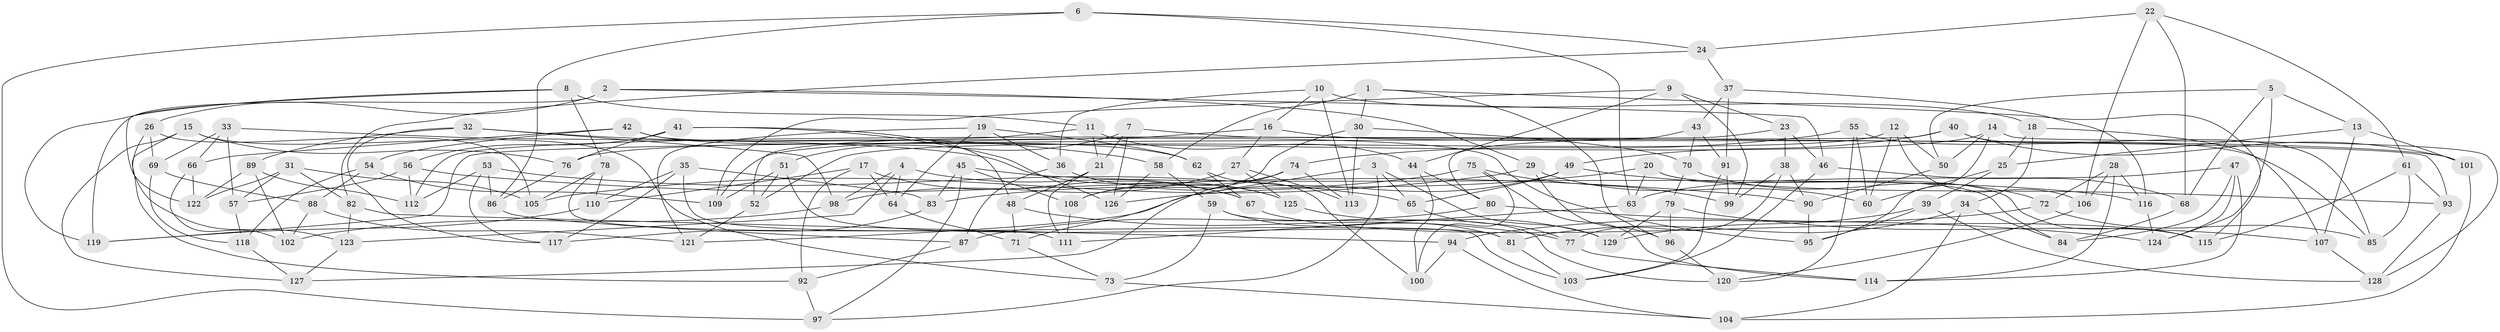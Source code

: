 // Generated by graph-tools (version 1.1) at 2025/11/02/27/25 16:11:50]
// undirected, 129 vertices, 258 edges
graph export_dot {
graph [start="1"]
  node [color=gray90,style=filled];
  1;
  2;
  3;
  4;
  5;
  6;
  7;
  8;
  9;
  10;
  11;
  12;
  13;
  14;
  15;
  16;
  17;
  18;
  19;
  20;
  21;
  22;
  23;
  24;
  25;
  26;
  27;
  28;
  29;
  30;
  31;
  32;
  33;
  34;
  35;
  36;
  37;
  38;
  39;
  40;
  41;
  42;
  43;
  44;
  45;
  46;
  47;
  48;
  49;
  50;
  51;
  52;
  53;
  54;
  55;
  56;
  57;
  58;
  59;
  60;
  61;
  62;
  63;
  64;
  65;
  66;
  67;
  68;
  69;
  70;
  71;
  72;
  73;
  74;
  75;
  76;
  77;
  78;
  79;
  80;
  81;
  82;
  83;
  84;
  85;
  86;
  87;
  88;
  89;
  90;
  91;
  92;
  93;
  94;
  95;
  96;
  97;
  98;
  99;
  100;
  101;
  102;
  103;
  104;
  105;
  106;
  107;
  108;
  109;
  110;
  111;
  112;
  113;
  114;
  115;
  116;
  117;
  118;
  119;
  120;
  121;
  122;
  123;
  124;
  125;
  126;
  127;
  128;
  129;
  1 -- 30;
  1 -- 115;
  1 -- 96;
  1 -- 58;
  2 -- 26;
  2 -- 46;
  2 -- 29;
  2 -- 119;
  3 -- 71;
  3 -- 97;
  3 -- 129;
  3 -- 65;
  4 -- 67;
  4 -- 98;
  4 -- 64;
  4 -- 123;
  5 -- 124;
  5 -- 13;
  5 -- 68;
  5 -- 50;
  6 -- 86;
  6 -- 63;
  6 -- 97;
  6 -- 24;
  7 -- 93;
  7 -- 51;
  7 -- 126;
  7 -- 21;
  8 -- 119;
  8 -- 78;
  8 -- 11;
  8 -- 122;
  9 -- 109;
  9 -- 23;
  9 -- 99;
  9 -- 44;
  10 -- 36;
  10 -- 18;
  10 -- 113;
  10 -- 16;
  11 -- 52;
  11 -- 21;
  11 -- 44;
  12 -- 50;
  12 -- 60;
  12 -- 52;
  12 -- 106;
  13 -- 107;
  13 -- 101;
  13 -- 25;
  14 -- 128;
  14 -- 95;
  14 -- 76;
  14 -- 50;
  15 -- 73;
  15 -- 127;
  15 -- 76;
  15 -- 92;
  16 -- 27;
  16 -- 109;
  16 -- 101;
  17 -- 92;
  17 -- 67;
  17 -- 110;
  17 -- 64;
  18 -- 34;
  18 -- 107;
  18 -- 25;
  19 -- 64;
  19 -- 36;
  19 -- 121;
  19 -- 62;
  20 -- 115;
  20 -- 63;
  20 -- 84;
  20 -- 126;
  21 -- 111;
  21 -- 48;
  22 -- 106;
  22 -- 68;
  22 -- 61;
  22 -- 24;
  23 -- 38;
  23 -- 46;
  23 -- 112;
  24 -- 82;
  24 -- 37;
  25 -- 39;
  25 -- 60;
  26 -- 105;
  26 -- 69;
  26 -- 123;
  27 -- 98;
  27 -- 113;
  27 -- 125;
  28 -- 114;
  28 -- 106;
  28 -- 116;
  28 -- 72;
  29 -- 96;
  29 -- 60;
  29 -- 105;
  30 -- 113;
  30 -- 70;
  30 -- 108;
  31 -- 105;
  31 -- 122;
  31 -- 82;
  31 -- 57;
  32 -- 58;
  32 -- 117;
  32 -- 98;
  32 -- 89;
  33 -- 66;
  33 -- 125;
  33 -- 57;
  33 -- 69;
  34 -- 81;
  34 -- 84;
  34 -- 104;
  35 -- 117;
  35 -- 83;
  35 -- 110;
  35 -- 111;
  36 -- 87;
  36 -- 125;
  37 -- 43;
  37 -- 116;
  37 -- 91;
  38 -- 77;
  38 -- 90;
  38 -- 99;
  39 -- 129;
  39 -- 95;
  39 -- 128;
  40 -- 49;
  40 -- 85;
  40 -- 101;
  40 -- 119;
  41 -- 76;
  41 -- 126;
  41 -- 56;
  41 -- 48;
  42 -- 54;
  42 -- 95;
  42 -- 62;
  42 -- 66;
  43 -- 70;
  43 -- 80;
  43 -- 91;
  44 -- 80;
  44 -- 100;
  45 -- 108;
  45 -- 83;
  45 -- 116;
  45 -- 97;
  46 -- 103;
  46 -- 68;
  47 -- 63;
  47 -- 124;
  47 -- 114;
  47 -- 84;
  48 -- 71;
  48 -- 77;
  49 -- 93;
  49 -- 65;
  49 -- 121;
  50 -- 90;
  51 -- 52;
  51 -- 109;
  51 -- 81;
  52 -- 121;
  53 -- 112;
  53 -- 86;
  53 -- 117;
  53 -- 65;
  54 -- 118;
  54 -- 88;
  54 -- 109;
  55 -- 120;
  55 -- 60;
  55 -- 85;
  55 -- 74;
  56 -- 112;
  56 -- 90;
  56 -- 57;
  57 -- 118;
  58 -- 59;
  58 -- 126;
  59 -- 73;
  59 -- 120;
  59 -- 81;
  61 -- 85;
  61 -- 115;
  61 -- 93;
  62 -- 100;
  62 -- 67;
  63 -- 111;
  64 -- 71;
  65 -- 77;
  66 -- 102;
  66 -- 122;
  67 -- 115;
  68 -- 84;
  69 -- 88;
  69 -- 118;
  70 -- 72;
  70 -- 79;
  71 -- 73;
  72 -- 85;
  72 -- 94;
  73 -- 104;
  74 -- 108;
  74 -- 113;
  74 -- 127;
  75 -- 99;
  75 -- 114;
  75 -- 83;
  75 -- 100;
  76 -- 86;
  77 -- 114;
  78 -- 103;
  78 -- 105;
  78 -- 110;
  79 -- 96;
  79 -- 129;
  79 -- 107;
  80 -- 124;
  80 -- 87;
  81 -- 103;
  82 -- 94;
  82 -- 123;
  83 -- 117;
  86 -- 87;
  87 -- 92;
  88 -- 102;
  88 -- 121;
  89 -- 112;
  89 -- 122;
  89 -- 102;
  90 -- 95;
  91 -- 99;
  91 -- 103;
  92 -- 97;
  93 -- 128;
  94 -- 100;
  94 -- 104;
  96 -- 120;
  98 -- 102;
  101 -- 104;
  106 -- 120;
  107 -- 128;
  108 -- 111;
  110 -- 119;
  116 -- 124;
  118 -- 127;
  123 -- 127;
  125 -- 129;
}
